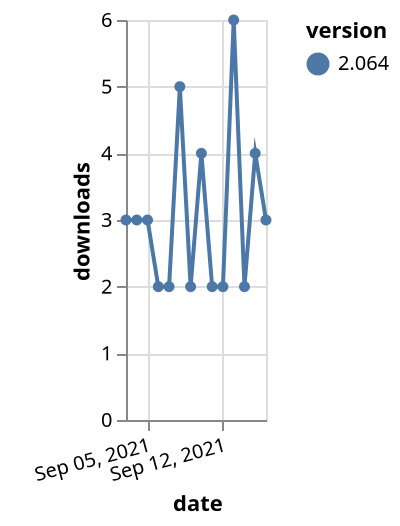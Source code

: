 {"$schema": "https://vega.github.io/schema/vega-lite/v5.json", "description": "A simple bar chart with embedded data.", "data": {"values": [{"date": "2021-09-03", "total": 4884, "delta": 3, "version": "2.064"}, {"date": "2021-09-04", "total": 4887, "delta": 3, "version": "2.064"}, {"date": "2021-09-05", "total": 4890, "delta": 3, "version": "2.064"}, {"date": "2021-09-06", "total": 4892, "delta": 2, "version": "2.064"}, {"date": "2021-09-07", "total": 4894, "delta": 2, "version": "2.064"}, {"date": "2021-09-08", "total": 4899, "delta": 5, "version": "2.064"}, {"date": "2021-09-09", "total": 4901, "delta": 2, "version": "2.064"}, {"date": "2021-09-10", "total": 4905, "delta": 4, "version": "2.064"}, {"date": "2021-09-11", "total": 4907, "delta": 2, "version": "2.064"}, {"date": "2021-09-12", "total": 4909, "delta": 2, "version": "2.064"}, {"date": "2021-09-13", "total": 4915, "delta": 6, "version": "2.064"}, {"date": "2021-09-14", "total": 4917, "delta": 2, "version": "2.064"}, {"date": "2021-09-15", "total": 4921, "delta": 4, "version": "2.064"}, {"date": "2021-09-16", "total": 4924, "delta": 3, "version": "2.064"}]}, "width": "container", "mark": {"type": "line", "point": {"filled": true}}, "encoding": {"x": {"field": "date", "type": "temporal", "timeUnit": "yearmonthdate", "title": "date", "axis": {"labelAngle": -15}}, "y": {"field": "delta", "type": "quantitative", "title": "downloads"}, "color": {"field": "version", "type": "nominal"}, "tooltip": {"field": "delta"}}}